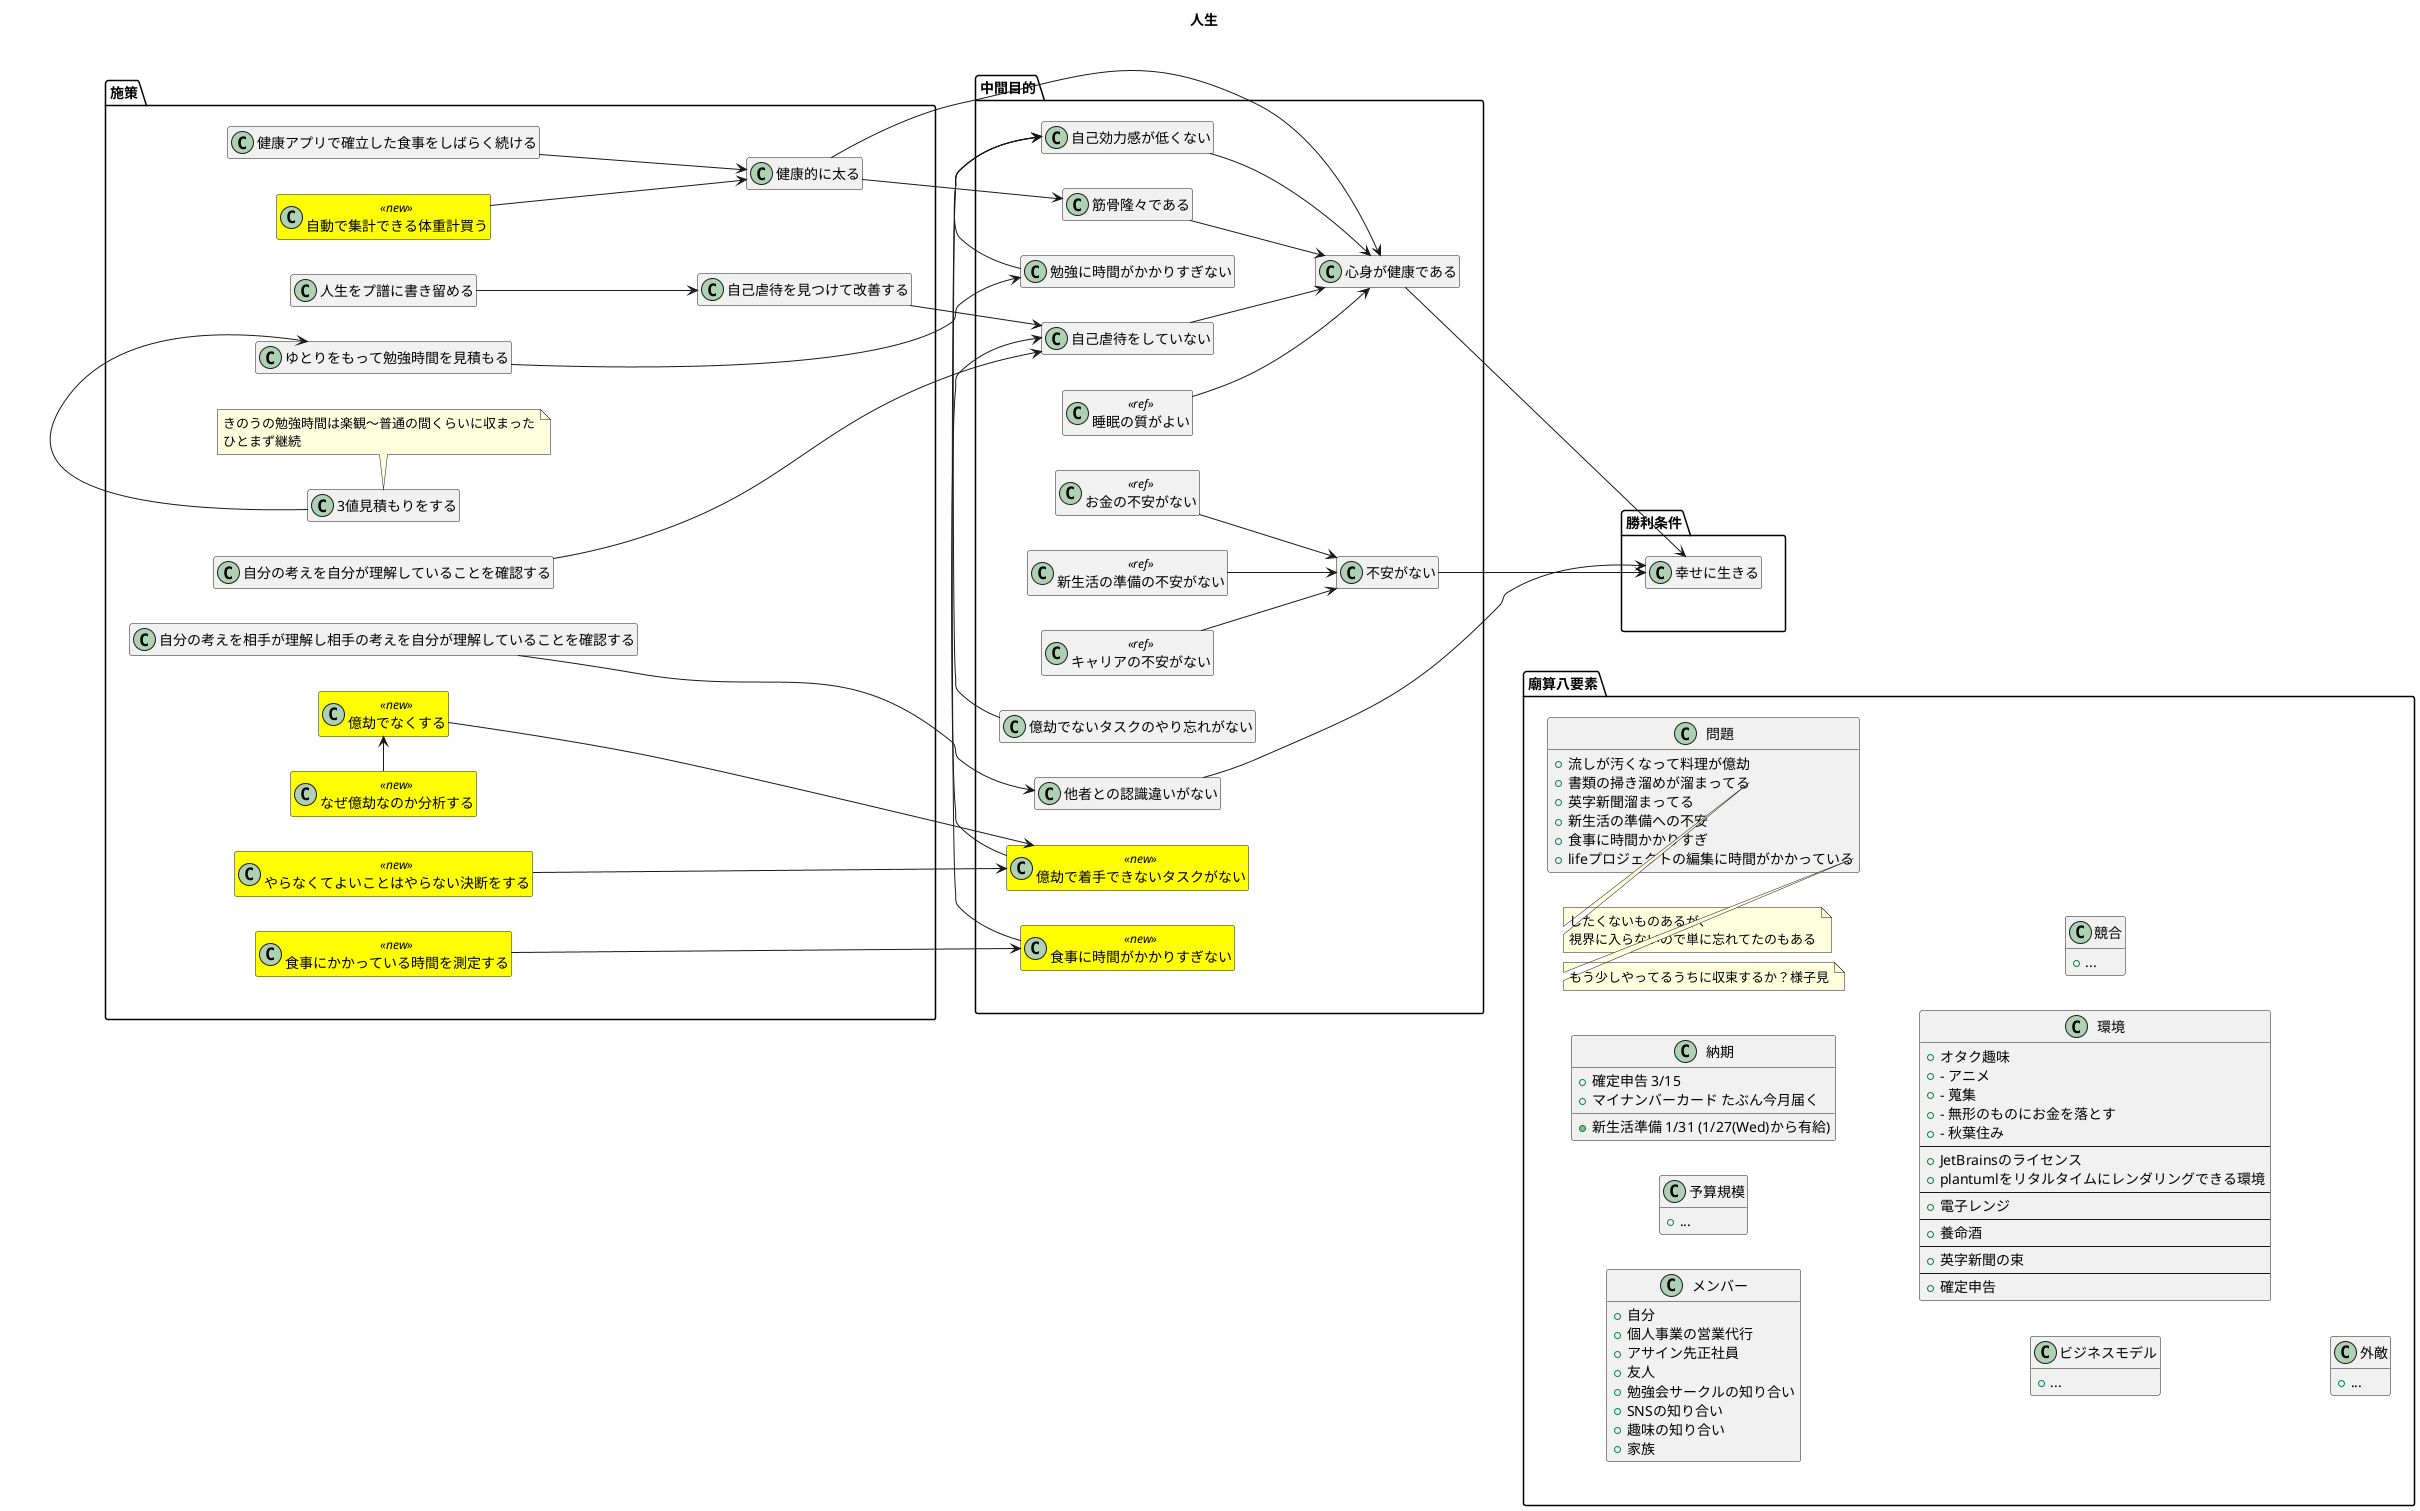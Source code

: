 @startuml

title 人生

hide empty members
skinparam class {
  BackgroundColor<<deprecated>> Grey
  BackgroundColor<<done>> Cyan
  BackgroundColor<<new>> Yellow
}

left to right direction

package 勝利条件 {
  class 幸せに生きる
}

package 中間目的 {
  class 不安がない
  不安がない --> 幸せに生きる

  class キャリアの不安がない<<ref>>
  キャリアの不安がない --> 不安がない

  class お金の不安がない<<ref>>
  お金の不安がない --> 不安がない

  class 新生活の準備の不安がない<<ref>>
  新生活の準備の不安がない --> 不安がない

  class 自己虐待をしていない
  自己虐待をしていない --> 心身が健康である

  class 他者との認識違いがない
  他者との認識違いがない --> 幸せに生きる

  class 心身が健康である
  心身が健康である --> 幸せに生きる
  class 筋骨隆々である
  筋骨隆々である --> 心身が健康である

  class 億劫でないタスクのやり忘れがない
  億劫でないタスクのやり忘れがない -> 自己効力感が低くない

  class 億劫で着手できないタスクがない<<new>>
  億劫で着手できないタスクがない -> 自己虐待をしていない

  class 睡眠の質がよい<<ref>>
  睡眠の質がよい --> 心身が健康である

  class 自己効力感が低くない
  自己効力感が低くない --> 心身が健康である

  class 勉強に時間がかかりすぎない
  勉強に時間がかかりすぎない -> 自己効力感が低くない

  class 食事に時間がかかりすぎない<<new>>
  食事に時間がかかりすぎない -> 自己効力感が低くない
}

package 施策 {
  class 自己虐待を見つけて改善する
  自己虐待を見つけて改善する --> 自己虐待をしていない

  class 人生をプ譜に書き留める
  人生をプ譜に書き留める --> 自己虐待を見つけて改善する


  class 自分の考えを相手が理解し相手の考えを自分が理解していることを確認する
  自分の考えを相手が理解し相手の考えを自分が理解していることを確認する --> 他者との認識違いがない

  class 自分の考えを自分が理解していることを確認する
  自分の考えを自分が理解していることを確認する --> 自己虐待をしていない


  class 健康的に太る
  健康的に太る --> 筋骨隆々である
  健康的に太る --> 心身が健康である
  class 健康アプリで確立した食事をしばらく続ける
  健康アプリで確立した食事をしばらく続ける --> 健康的に太る
  class 自動で集計できる体重計買う<<new>>
  自動で集計できる体重計買う --> 健康的に太る

  class ゆとりをもって勉強時間を見積もる
  ゆとりをもって勉強時間を見積もる --> 勉強に時間がかかりすぎない
  class 3値見積もりをする
  note bottom
  きのうの勉強時間は楽観〜普通の間くらいに収まった
  ひとまず継続
  end note
  3値見積もりをする -> ゆとりをもって勉強時間を見積もる

  class 食事にかかっている時間を測定する<<new>>
  食事にかかっている時間を測定する --> 食事に時間がかかりすぎない

  class やらなくてよいことはやらない決断をする<<new>>
  やらなくてよいことはやらない決断をする --> 億劫で着手できないタスクがない
  class 億劫でなくする<<new>>
  億劫でなくする --> 億劫で着手できないタスクがない
  class なぜ億劫なのか分析する<<new>>
  なぜ億劫なのか分析する -> 億劫でなくする
}

package 廟算八要素 {
  class メンバー {
   + 自分
   + 個人事業の営業代行
   + アサイン先正社員
   + 友人
   + 勉強会サークルの知り合い
   + SNSの知り合い
   + 趣味の知り合い
   + 家族
  }
  class 予算規模 {
   + ...
  }
  class 納期 {
   + 確定申告 3/15
   + マイナンバーカード たぶん今月届く
   + 新生活準備 1/31 (1/27(Wed)から有給)
  }
  class ビジネスモデル {
   + ...
  }
  class 環境 {
   + オタク趣味
   + - アニメ
   + - 蒐集
   + - 無形のものにお金を落とす
   + - 秋葉住み
   --
   + JetBrainsのライセンス
   + plantumlをリタルタイムにレンダリングできる環境
   --
   + 電子レンジ
   --
   + 養命酒
   --
   + 英字新聞の束
   --
   + 確定申告
  }

  class 競合 {
   + ...
  }
  class 外敵 {
   + ...
  }
  class 問題 {
   + 流しが汚くなって料理が億劫
   + 書類の掃き溜めが溜まってる
   + 英字新聞溜まってる
   + 新生活の準備への不安
   + 食事に時間かかりすぎ
   + lifeプロジェクトの編集に時間がかかっている
  }
  note right of 問題::書類の掃き溜めが溜まってる
  したくないものあるが、
  視界に入らないので単に忘れてたのもある
  end note
  note right of 問題::lifeプロジェクトの編集に時間がかかっている
  もう少しやってるうちに収束するか？様子見
  end note
}

中間目的 --u[hidden]--> 勝利条件
施策 --u[hidden]--> 中間目的
廟算八要素 ---u[hidden]--> 施策

@enduml
